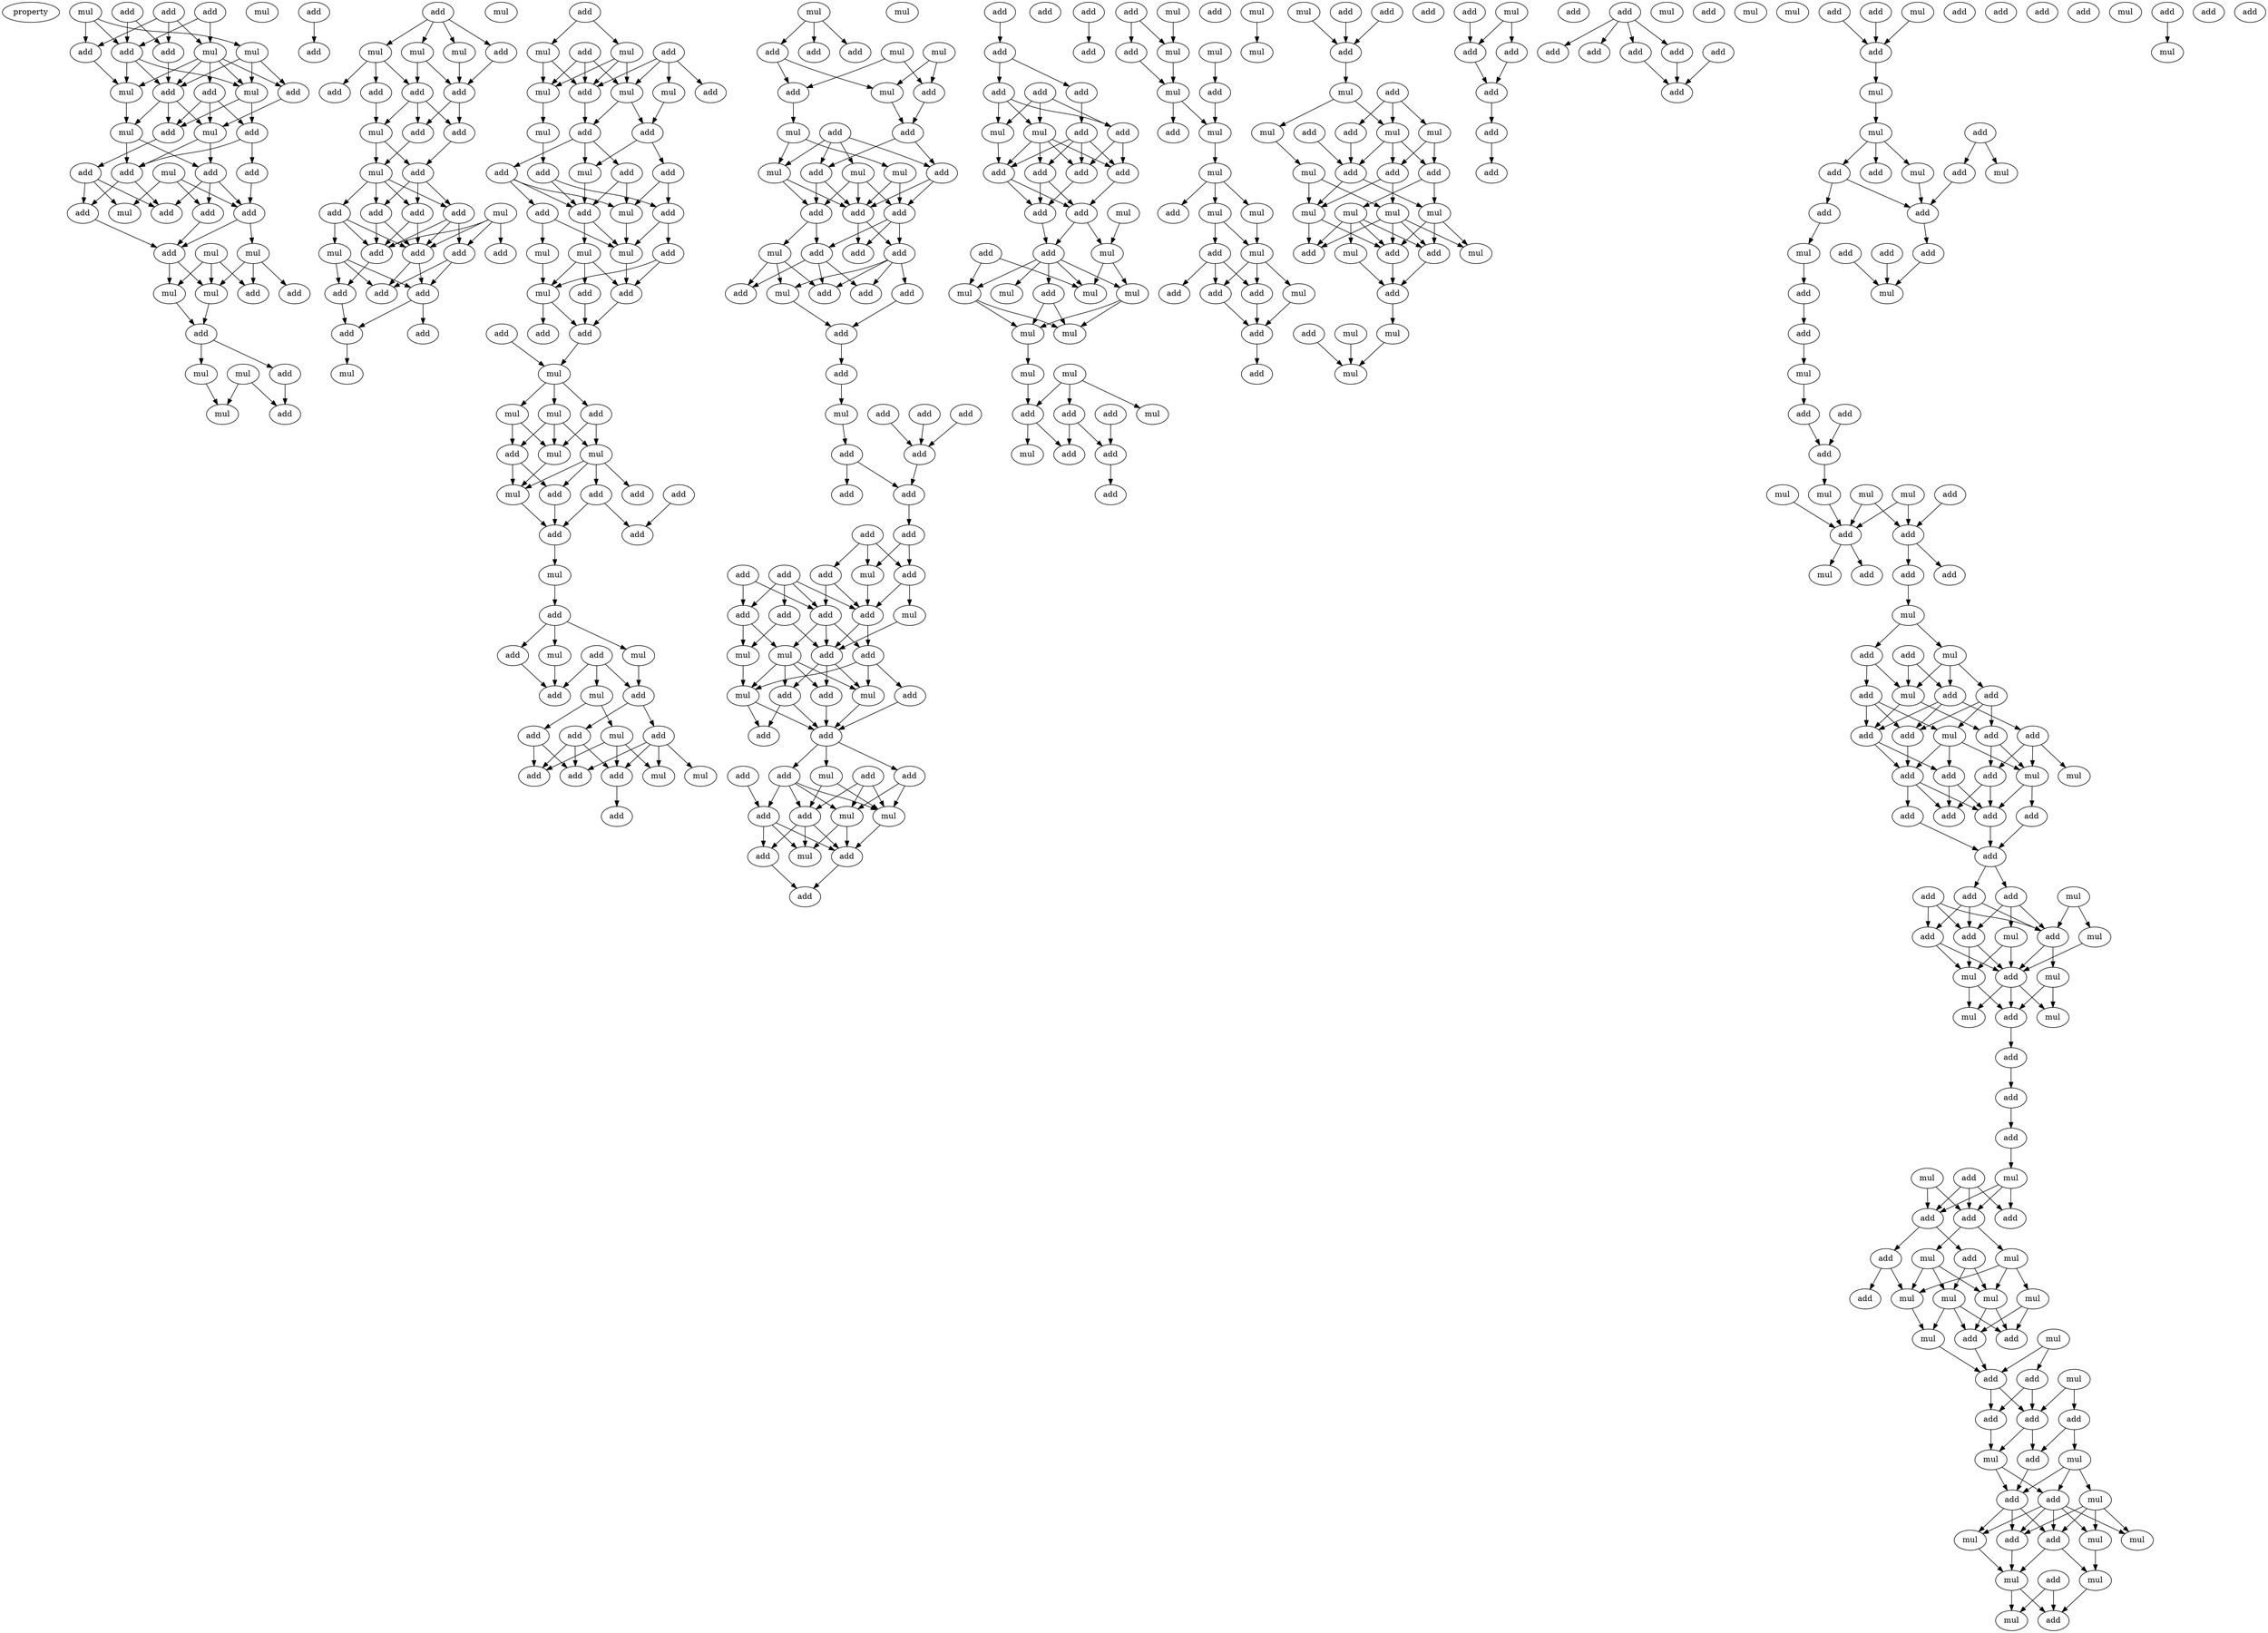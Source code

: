 digraph {
    node [fontcolor=black]
    property [mul=2,lf=1.5]
    0 [ label = add ];
    1 [ label = add ];
    2 [ label = mul ];
    3 [ label = add ];
    4 [ label = mul ];
    5 [ label = mul ];
    6 [ label = add ];
    7 [ label = add ];
    8 [ label = add ];
    9 [ label = add ];
    10 [ label = mul ];
    11 [ label = add ];
    12 [ label = mul ];
    13 [ label = add ];
    14 [ label = add ];
    15 [ label = mul ];
    16 [ label = mul ];
    17 [ label = add ];
    18 [ label = add ];
    19 [ label = add ];
    20 [ label = add ];
    21 [ label = mul ];
    22 [ label = add ];
    23 [ label = add ];
    24 [ label = add ];
    25 [ label = mul ];
    26 [ label = add ];
    27 [ label = add ];
    28 [ label = mul ];
    29 [ label = mul ];
    30 [ label = add ];
    31 [ label = mul ];
    32 [ label = add ];
    33 [ label = add ];
    34 [ label = mul ];
    35 [ label = mul ];
    36 [ label = add ];
    37 [ label = mul ];
    38 [ label = add ];
    39 [ label = mul ];
    40 [ label = add ];
    41 [ label = add ];
    42 [ label = add ];
    43 [ label = mul ];
    44 [ label = add ];
    45 [ label = mul ];
    46 [ label = mul ];
    47 [ label = add ];
    48 [ label = mul ];
    49 [ label = mul ];
    50 [ label = add ];
    51 [ label = add ];
    52 [ label = add ];
    53 [ label = add ];
    54 [ label = mul ];
    55 [ label = add ];
    56 [ label = add ];
    57 [ label = add ];
    58 [ label = mul ];
    59 [ label = add ];
    60 [ label = add ];
    61 [ label = add ];
    62 [ label = mul ];
    63 [ label = add ];
    64 [ label = add ];
    65 [ label = add ];
    66 [ label = mul ];
    67 [ label = add ];
    68 [ label = add ];
    69 [ label = add ];
    70 [ label = add ];
    71 [ label = add ];
    72 [ label = add ];
    73 [ label = add ];
    74 [ label = mul ];
    75 [ label = add ];
    76 [ label = add ];
    77 [ label = mul ];
    78 [ label = add ];
    79 [ label = mul ];
    80 [ label = mul ];
    81 [ label = mul ];
    82 [ label = mul ];
    83 [ label = add ];
    84 [ label = add ];
    85 [ label = mul ];
    86 [ label = add ];
    87 [ label = add ];
    88 [ label = add ];
    89 [ label = mul ];
    90 [ label = add ];
    91 [ label = add ];
    92 [ label = add ];
    93 [ label = add ];
    94 [ label = mul ];
    95 [ label = add ];
    96 [ label = add ];
    97 [ label = mul ];
    98 [ label = mul ];
    99 [ label = add ];
    100 [ label = mul ];
    101 [ label = mul ];
    102 [ label = add ];
    103 [ label = add ];
    104 [ label = add ];
    105 [ label = add ];
    106 [ label = add ];
    107 [ label = mul ];
    108 [ label = mul ];
    109 [ label = mul ];
    110 [ label = add ];
    111 [ label = mul ];
    112 [ label = add ];
    113 [ label = mul ];
    114 [ label = mul ];
    115 [ label = add ];
    116 [ label = add ];
    117 [ label = add ];
    118 [ label = add ];
    119 [ label = add ];
    120 [ label = add ];
    121 [ label = mul ];
    122 [ label = add ];
    123 [ label = add ];
    124 [ label = add ];
    125 [ label = mul ];
    126 [ label = mul ];
    127 [ label = add ];
    128 [ label = add ];
    129 [ label = mul ];
    130 [ label = add ];
    131 [ label = add ];
    132 [ label = add ];
    133 [ label = mul ];
    134 [ label = mul ];
    135 [ label = add ];
    136 [ label = add ];
    137 [ label = mul ];
    138 [ label = add ];
    139 [ label = add ];
    140 [ label = mul ];
    141 [ label = add ];
    142 [ label = add ];
    143 [ label = mul ];
    144 [ label = add ];
    145 [ label = mul ];
    146 [ label = add ];
    147 [ label = add ];
    148 [ label = mul ];
    149 [ label = add ];
    150 [ label = add ];
    151 [ label = mul ];
    152 [ label = add ];
    153 [ label = mul ];
    154 [ label = mul ];
    155 [ label = mul ];
    156 [ label = add ];
    157 [ label = add ];
    158 [ label = add ];
    159 [ label = add ];
    160 [ label = add ];
    161 [ label = add ];
    162 [ label = add ];
    163 [ label = mul ];
    164 [ label = mul ];
    165 [ label = add ];
    166 [ label = add ];
    167 [ label = add ];
    168 [ label = add ];
    169 [ label = add ];
    170 [ label = add ];
    171 [ label = add ];
    172 [ label = mul ];
    173 [ label = mul ];
    174 [ label = add ];
    175 [ label = add ];
    176 [ label = add ];
    177 [ label = add ];
    178 [ label = add ];
    179 [ label = add ];
    180 [ label = add ];
    181 [ label = add ];
    182 [ label = add ];
    183 [ label = mul ];
    184 [ label = add ];
    185 [ label = add ];
    186 [ label = add ];
    187 [ label = add ];
    188 [ label = mul ];
    189 [ label = add ];
    190 [ label = add ];
    191 [ label = add ];
    192 [ label = add ];
    193 [ label = mul ];
    194 [ label = mul ];
    195 [ label = add ];
    196 [ label = add ];
    197 [ label = mul ];
    198 [ label = add ];
    199 [ label = add ];
    200 [ label = mul ];
    201 [ label = add ];
    202 [ label = add ];
    203 [ label = add ];
    204 [ label = mul ];
    205 [ label = add ];
    206 [ label = add ];
    207 [ label = add ];
    208 [ label = mul ];
    209 [ label = add ];
    210 [ label = mul ];
    211 [ label = add ];
    212 [ label = mul ];
    213 [ label = add ];
    214 [ label = add ];
    215 [ label = add ];
    216 [ label = add ];
    217 [ label = add ];
    218 [ label = add ];
    219 [ label = add ];
    220 [ label = add ];
    221 [ label = add ];
    222 [ label = add ];
    223 [ label = mul ];
    224 [ label = mul ];
    225 [ label = add ];
    226 [ label = add ];
    227 [ label = add ];
    228 [ label = add ];
    229 [ label = add ];
    230 [ label = add ];
    231 [ label = mul ];
    232 [ label = add ];
    233 [ label = add ];
    234 [ label = mul ];
    235 [ label = add ];
    236 [ label = mul ];
    237 [ label = mul ];
    238 [ label = mul ];
    239 [ label = add ];
    240 [ label = mul ];
    241 [ label = mul ];
    242 [ label = mul ];
    243 [ label = mul ];
    244 [ label = mul ];
    245 [ label = add ];
    246 [ label = add ];
    247 [ label = add ];
    248 [ label = mul ];
    249 [ label = add ];
    250 [ label = mul ];
    251 [ label = add ];
    252 [ label = add ];
    253 [ label = add ];
    254 [ label = add ];
    255 [ label = mul ];
    256 [ label = add ];
    257 [ label = mul ];
    258 [ label = add ];
    259 [ label = mul ];
    260 [ label = add ];
    261 [ label = mul ];
    262 [ label = add ];
    263 [ label = mul ];
    264 [ label = mul ];
    265 [ label = add ];
    266 [ label = add ];
    267 [ label = mul ];
    268 [ label = mul ];
    269 [ label = add ];
    270 [ label = mul ];
    271 [ label = add ];
    272 [ label = add ];
    273 [ label = add ];
    274 [ label = mul ];
    275 [ label = add ];
    276 [ label = add ];
    277 [ label = mul ];
    278 [ label = mul ];
    279 [ label = mul ];
    280 [ label = add ];
    281 [ label = add ];
    282 [ label = add ];
    283 [ label = add ];
    284 [ label = mul ];
    285 [ label = mul ];
    286 [ label = mul ];
    287 [ label = mul ];
    288 [ label = add ];
    289 [ label = add ];
    290 [ label = mul ];
    291 [ label = add ];
    292 [ label = add ];
    293 [ label = add ];
    294 [ label = mul ];
    295 [ label = mul ];
    296 [ label = mul ];
    297 [ label = mul ];
    298 [ label = add ];
    299 [ label = mul ];
    300 [ label = mul ];
    301 [ label = add ];
    302 [ label = add ];
    303 [ label = add ];
    304 [ label = add ];
    305 [ label = add ];
    306 [ label = mul ];
    307 [ label = mul ];
    308 [ label = mul ];
    309 [ label = mul ];
    310 [ label = add ];
    311 [ label = add ];
    312 [ label = add ];
    313 [ label = add ];
    314 [ label = add ];
    315 [ label = add ];
    316 [ label = add ];
    317 [ label = add ];
    318 [ label = add ];
    319 [ label = add ];
    320 [ label = add ];
    321 [ label = add ];
    322 [ label = add ];
    323 [ label = add ];
    324 [ label = mul ];
    325 [ label = add ];
    326 [ label = mul ];
    327 [ label = mul ];
    328 [ label = add ];
    329 [ label = add ];
    330 [ label = add ];
    331 [ label = add ];
    332 [ label = mul ];
    333 [ label = add ];
    334 [ label = mul ];
    335 [ label = mul ];
    336 [ label = add ];
    337 [ label = add ];
    338 [ label = mul ];
    339 [ label = add ];
    340 [ label = mul ];
    341 [ label = add ];
    342 [ label = add ];
    343 [ label = add ];
    344 [ label = add ];
    345 [ label = mul ];
    346 [ label = add ];
    347 [ label = add ];
    348 [ label = add ];
    349 [ label = mul ];
    350 [ label = add ];
    351 [ label = mul ];
    352 [ label = add ];
    353 [ label = add ];
    354 [ label = add ];
    355 [ label = add ];
    356 [ label = add ];
    357 [ label = mul ];
    358 [ label = mul ];
    359 [ label = mul ];
    360 [ label = add ];
    361 [ label = mul ];
    362 [ label = add ];
    363 [ label = add ];
    364 [ label = mul ];
    365 [ label = add ];
    366 [ label = add ];
    367 [ label = add ];
    368 [ label = mul ];
    369 [ label = mul ];
    370 [ label = add ];
    371 [ label = add ];
    372 [ label = add ];
    373 [ label = mul ];
    374 [ label = add ];
    375 [ label = add ];
    376 [ label = add ];
    377 [ label = add ];
    378 [ label = add ];
    379 [ label = add ];
    380 [ label = mul ];
    381 [ label = mul ];
    382 [ label = add ];
    383 [ label = mul ];
    384 [ label = add ];
    385 [ label = add ];
    386 [ label = add ];
    387 [ label = add ];
    388 [ label = add ];
    389 [ label = mul ];
    390 [ label = add ];
    391 [ label = add ];
    392 [ label = add ];
    393 [ label = add ];
    394 [ label = mul ];
    395 [ label = add ];
    396 [ label = add ];
    397 [ label = add ];
    398 [ label = mul ];
    399 [ label = mul ];
    400 [ label = add ];
    401 [ label = mul ];
    402 [ label = mul ];
    403 [ label = add ];
    404 [ label = mul ];
    405 [ label = mul ];
    406 [ label = add ];
    407 [ label = add ];
    408 [ label = add ];
    409 [ label = add ];
    410 [ label = add ];
    411 [ label = mul ];
    412 [ label = mul ];
    413 [ label = add ];
    414 [ label = add ];
    415 [ label = mul ];
    416 [ label = add ];
    417 [ label = add ];
    418 [ label = add ];
    419 [ label = add ];
    420 [ label = mul ];
    421 [ label = add ];
    422 [ label = mul ];
    423 [ label = mul ];
    424 [ label = mul ];
    425 [ label = mul ];
    426 [ label = add ];
    427 [ label = mul ];
    428 [ label = add ];
    429 [ label = mul ];
    430 [ label = mul ];
    431 [ label = add ];
    432 [ label = mul ];
    433 [ label = add ];
    434 [ label = add ];
    435 [ label = add ];
    436 [ label = add ];
    437 [ label = add ];
    438 [ label = add ];
    439 [ label = mul ];
    440 [ label = mul ];
    441 [ label = mul ];
    442 [ label = add ];
    443 [ label = add ];
    444 [ label = mul ];
    445 [ label = mul ];
    446 [ label = add ];
    447 [ label = mul ];
    448 [ label = add ];
    449 [ label = mul ];
    450 [ label = mul ];
    451 [ label = add ];
    452 [ label = add ];
    453 [ label = mul ];
    454 [ label = add ];
    0 -> 5 [ name = 0 ];
    0 -> 7 [ name = 1 ];
    1 -> 7 [ name = 2 ];
    1 -> 8 [ name = 3 ];
    2 -> 4 [ name = 4 ];
    2 -> 6 [ name = 5 ];
    2 -> 7 [ name = 6 ];
    3 -> 5 [ name = 7 ];
    3 -> 6 [ name = 8 ];
    3 -> 8 [ name = 9 ];
    4 -> 11 [ name = 10 ];
    4 -> 12 [ name = 11 ];
    4 -> 13 [ name = 12 ];
    5 -> 9 [ name = 13 ];
    5 -> 10 [ name = 14 ];
    5 -> 11 [ name = 15 ];
    5 -> 12 [ name = 16 ];
    5 -> 13 [ name = 17 ];
    6 -> 10 [ name = 18 ];
    7 -> 10 [ name = 19 ];
    7 -> 12 [ name = 20 ];
    7 -> 13 [ name = 21 ];
    8 -> 13 [ name = 22 ];
    9 -> 14 [ name = 23 ];
    9 -> 16 [ name = 24 ];
    9 -> 17 [ name = 25 ];
    10 -> 15 [ name = 26 ];
    11 -> 16 [ name = 27 ];
    12 -> 14 [ name = 28 ];
    12 -> 17 [ name = 29 ];
    13 -> 15 [ name = 30 ];
    13 -> 16 [ name = 31 ];
    13 -> 17 [ name = 32 ];
    14 -> 18 [ name = 33 ];
    14 -> 22 [ name = 34 ];
    15 -> 19 [ name = 35 ];
    15 -> 22 [ name = 36 ];
    16 -> 19 [ name = 37 ];
    16 -> 22 [ name = 38 ];
    17 -> 20 [ name = 39 ];
    18 -> 27 [ name = 40 ];
    19 -> 24 [ name = 41 ];
    19 -> 26 [ name = 42 ];
    19 -> 27 [ name = 43 ];
    20 -> 23 [ name = 44 ];
    20 -> 25 [ name = 45 ];
    20 -> 26 [ name = 46 ];
    21 -> 24 [ name = 47 ];
    21 -> 25 [ name = 48 ];
    21 -> 27 [ name = 49 ];
    22 -> 23 [ name = 50 ];
    22 -> 26 [ name = 51 ];
    23 -> 30 [ name = 52 ];
    24 -> 30 [ name = 53 ];
    27 -> 29 [ name = 54 ];
    27 -> 30 [ name = 55 ];
    28 -> 32 [ name = 56 ];
    28 -> 34 [ name = 57 ];
    28 -> 35 [ name = 58 ];
    29 -> 32 [ name = 59 ];
    29 -> 33 [ name = 60 ];
    29 -> 35 [ name = 61 ];
    30 -> 34 [ name = 62 ];
    30 -> 35 [ name = 63 ];
    34 -> 36 [ name = 64 ];
    35 -> 36 [ name = 65 ];
    36 -> 38 [ name = 66 ];
    36 -> 39 [ name = 67 ];
    37 -> 41 [ name = 68 ];
    37 -> 43 [ name = 69 ];
    38 -> 41 [ name = 70 ];
    39 -> 43 [ name = 71 ];
    40 -> 42 [ name = 72 ];
    44 -> 45 [ name = 73 ];
    44 -> 46 [ name = 74 ];
    44 -> 47 [ name = 75 ];
    44 -> 49 [ name = 76 ];
    45 -> 53 [ name = 77 ];
    46 -> 52 [ name = 78 ];
    46 -> 53 [ name = 79 ];
    47 -> 53 [ name = 80 ];
    49 -> 50 [ name = 81 ];
    49 -> 51 [ name = 82 ];
    49 -> 52 [ name = 83 ];
    50 -> 54 [ name = 84 ];
    52 -> 54 [ name = 85 ];
    52 -> 55 [ name = 86 ];
    52 -> 56 [ name = 87 ];
    53 -> 55 [ name = 88 ];
    53 -> 56 [ name = 89 ];
    54 -> 57 [ name = 90 ];
    54 -> 58 [ name = 91 ];
    55 -> 57 [ name = 92 ];
    56 -> 58 [ name = 93 ];
    57 -> 59 [ name = 94 ];
    57 -> 61 [ name = 95 ];
    57 -> 63 [ name = 96 ];
    58 -> 59 [ name = 97 ];
    58 -> 60 [ name = 98 ];
    58 -> 61 [ name = 99 ];
    58 -> 63 [ name = 100 ];
    59 -> 64 [ name = 101 ];
    59 -> 67 [ name = 102 ];
    60 -> 64 [ name = 103 ];
    60 -> 66 [ name = 104 ];
    60 -> 67 [ name = 105 ];
    61 -> 64 [ name = 106 ];
    61 -> 67 [ name = 107 ];
    61 -> 68 [ name = 108 ];
    62 -> 64 [ name = 109 ];
    62 -> 65 [ name = 110 ];
    62 -> 67 [ name = 111 ];
    62 -> 68 [ name = 112 ];
    63 -> 64 [ name = 113 ];
    63 -> 67 [ name = 114 ];
    64 -> 70 [ name = 115 ];
    64 -> 71 [ name = 116 ];
    66 -> 69 [ name = 117 ];
    66 -> 70 [ name = 118 ];
    66 -> 71 [ name = 119 ];
    67 -> 69 [ name = 120 ];
    68 -> 70 [ name = 121 ];
    68 -> 71 [ name = 122 ];
    69 -> 73 [ name = 123 ];
    71 -> 72 [ name = 124 ];
    71 -> 73 [ name = 125 ];
    73 -> 74 [ name = 126 ];
    75 -> 77 [ name = 127 ];
    75 -> 79 [ name = 128 ];
    76 -> 80 [ name = 129 ];
    76 -> 81 [ name = 130 ];
    76 -> 83 [ name = 131 ];
    77 -> 80 [ name = 132 ];
    77 -> 83 [ name = 133 ];
    78 -> 81 [ name = 134 ];
    78 -> 82 [ name = 135 ];
    78 -> 83 [ name = 136 ];
    78 -> 84 [ name = 137 ];
    79 -> 80 [ name = 138 ];
    79 -> 81 [ name = 139 ];
    79 -> 83 [ name = 140 ];
    80 -> 85 [ name = 141 ];
    81 -> 86 [ name = 142 ];
    81 -> 87 [ name = 143 ];
    82 -> 86 [ name = 144 ];
    83 -> 87 [ name = 145 ];
    85 -> 92 [ name = 146 ];
    86 -> 89 [ name = 147 ];
    86 -> 91 [ name = 148 ];
    87 -> 88 [ name = 149 ];
    87 -> 89 [ name = 150 ];
    87 -> 90 [ name = 151 ];
    88 -> 93 [ name = 152 ];
    88 -> 94 [ name = 153 ];
    89 -> 93 [ name = 154 ];
    90 -> 93 [ name = 155 ];
    90 -> 94 [ name = 156 ];
    90 -> 95 [ name = 157 ];
    91 -> 94 [ name = 158 ];
    91 -> 96 [ name = 159 ];
    92 -> 93 [ name = 160 ];
    92 -> 96 [ name = 161 ];
    93 -> 98 [ name = 162 ];
    93 -> 100 [ name = 163 ];
    94 -> 100 [ name = 164 ];
    95 -> 97 [ name = 165 ];
    95 -> 100 [ name = 166 ];
    96 -> 99 [ name = 167 ];
    96 -> 100 [ name = 168 ];
    97 -> 101 [ name = 169 ];
    98 -> 101 [ name = 170 ];
    98 -> 102 [ name = 171 ];
    98 -> 103 [ name = 172 ];
    99 -> 101 [ name = 173 ];
    99 -> 102 [ name = 174 ];
    100 -> 102 [ name = 175 ];
    101 -> 104 [ name = 176 ];
    101 -> 105 [ name = 177 ];
    102 -> 104 [ name = 178 ];
    103 -> 104 [ name = 179 ];
    104 -> 107 [ name = 180 ];
    106 -> 107 [ name = 181 ];
    107 -> 108 [ name = 182 ];
    107 -> 109 [ name = 183 ];
    107 -> 110 [ name = 184 ];
    108 -> 111 [ name = 185 ];
    108 -> 112 [ name = 186 ];
    108 -> 113 [ name = 187 ];
    109 -> 112 [ name = 188 ];
    109 -> 113 [ name = 189 ];
    110 -> 111 [ name = 190 ];
    110 -> 113 [ name = 191 ];
    111 -> 114 [ name = 192 ];
    111 -> 115 [ name = 193 ];
    111 -> 116 [ name = 194 ];
    111 -> 117 [ name = 195 ];
    112 -> 114 [ name = 196 ];
    112 -> 116 [ name = 197 ];
    113 -> 114 [ name = 198 ];
    114 -> 120 [ name = 199 ];
    115 -> 119 [ name = 200 ];
    115 -> 120 [ name = 201 ];
    116 -> 120 [ name = 202 ];
    118 -> 119 [ name = 203 ];
    120 -> 121 [ name = 204 ];
    121 -> 122 [ name = 205 ];
    122 -> 123 [ name = 206 ];
    122 -> 125 [ name = 207 ];
    122 -> 126 [ name = 208 ];
    123 -> 128 [ name = 209 ];
    124 -> 127 [ name = 210 ];
    124 -> 128 [ name = 211 ];
    124 -> 129 [ name = 212 ];
    125 -> 127 [ name = 213 ];
    126 -> 128 [ name = 214 ];
    127 -> 130 [ name = 215 ];
    127 -> 131 [ name = 216 ];
    129 -> 132 [ name = 217 ];
    129 -> 133 [ name = 218 ];
    130 -> 134 [ name = 219 ];
    130 -> 136 [ name = 220 ];
    130 -> 137 [ name = 221 ];
    130 -> 138 [ name = 222 ];
    131 -> 135 [ name = 223 ];
    131 -> 136 [ name = 224 ];
    131 -> 138 [ name = 225 ];
    132 -> 135 [ name = 226 ];
    132 -> 136 [ name = 227 ];
    133 -> 135 [ name = 228 ];
    133 -> 137 [ name = 229 ];
    133 -> 138 [ name = 230 ];
    138 -> 139 [ name = 231 ];
    140 -> 141 [ name = 232 ];
    140 -> 142 [ name = 233 ];
    140 -> 144 [ name = 234 ];
    143 -> 146 [ name = 235 ];
    143 -> 147 [ name = 236 ];
    144 -> 147 [ name = 237 ];
    144 -> 148 [ name = 238 ];
    145 -> 146 [ name = 239 ];
    145 -> 148 [ name = 240 ];
    146 -> 149 [ name = 241 ];
    147 -> 151 [ name = 242 ];
    148 -> 149 [ name = 243 ];
    149 -> 152 [ name = 244 ];
    149 -> 156 [ name = 245 ];
    150 -> 152 [ name = 246 ];
    150 -> 153 [ name = 247 ];
    150 -> 154 [ name = 248 ];
    150 -> 156 [ name = 249 ];
    151 -> 154 [ name = 250 ];
    151 -> 155 [ name = 251 ];
    152 -> 157 [ name = 252 ];
    152 -> 158 [ name = 253 ];
    153 -> 157 [ name = 254 ];
    153 -> 158 [ name = 255 ];
    153 -> 159 [ name = 256 ];
    154 -> 157 [ name = 257 ];
    154 -> 158 [ name = 258 ];
    155 -> 158 [ name = 259 ];
    155 -> 159 [ name = 260 ];
    156 -> 158 [ name = 261 ];
    156 -> 159 [ name = 262 ];
    157 -> 161 [ name = 263 ];
    157 -> 163 [ name = 264 ];
    158 -> 160 [ name = 265 ];
    158 -> 162 [ name = 266 ];
    159 -> 160 [ name = 267 ];
    159 -> 161 [ name = 268 ];
    159 -> 162 [ name = 269 ];
    160 -> 164 [ name = 270 ];
    160 -> 166 [ name = 271 ];
    160 -> 167 [ name = 272 ];
    160 -> 168 [ name = 273 ];
    161 -> 165 [ name = 274 ];
    161 -> 167 [ name = 275 ];
    161 -> 168 [ name = 276 ];
    163 -> 164 [ name = 277 ];
    163 -> 165 [ name = 278 ];
    163 -> 167 [ name = 279 ];
    164 -> 169 [ name = 280 ];
    166 -> 169 [ name = 281 ];
    169 -> 170 [ name = 282 ];
    170 -> 173 [ name = 283 ];
    171 -> 177 [ name = 284 ];
    173 -> 176 [ name = 285 ];
    174 -> 177 [ name = 286 ];
    175 -> 177 [ name = 287 ];
    176 -> 178 [ name = 288 ];
    176 -> 179 [ name = 289 ];
    177 -> 179 [ name = 290 ];
    179 -> 180 [ name = 291 ];
    180 -> 183 [ name = 292 ];
    180 -> 186 [ name = 293 ];
    181 -> 183 [ name = 294 ];
    181 -> 184 [ name = 295 ];
    181 -> 186 [ name = 296 ];
    182 -> 187 [ name = 297 ];
    182 -> 189 [ name = 298 ];
    183 -> 191 [ name = 299 ];
    184 -> 187 [ name = 300 ];
    184 -> 191 [ name = 301 ];
    185 -> 187 [ name = 302 ];
    185 -> 189 [ name = 303 ];
    185 -> 190 [ name = 304 ];
    185 -> 191 [ name = 305 ];
    186 -> 188 [ name = 306 ];
    186 -> 191 [ name = 307 ];
    187 -> 192 [ name = 308 ];
    187 -> 194 [ name = 309 ];
    187 -> 195 [ name = 310 ];
    188 -> 195 [ name = 311 ];
    189 -> 193 [ name = 312 ];
    189 -> 194 [ name = 313 ];
    190 -> 193 [ name = 314 ];
    190 -> 195 [ name = 315 ];
    191 -> 192 [ name = 316 ];
    191 -> 195 [ name = 317 ];
    192 -> 197 [ name = 318 ];
    192 -> 198 [ name = 319 ];
    192 -> 200 [ name = 320 ];
    193 -> 197 [ name = 321 ];
    194 -> 196 [ name = 322 ];
    194 -> 197 [ name = 323 ];
    194 -> 199 [ name = 324 ];
    194 -> 200 [ name = 325 ];
    195 -> 196 [ name = 326 ];
    195 -> 199 [ name = 327 ];
    195 -> 200 [ name = 328 ];
    196 -> 201 [ name = 329 ];
    196 -> 202 [ name = 330 ];
    197 -> 201 [ name = 331 ];
    197 -> 202 [ name = 332 ];
    198 -> 202 [ name = 333 ];
    199 -> 202 [ name = 334 ];
    200 -> 202 [ name = 335 ];
    202 -> 203 [ name = 336 ];
    202 -> 204 [ name = 337 ];
    202 -> 206 [ name = 338 ];
    203 -> 208 [ name = 339 ];
    203 -> 210 [ name = 340 ];
    204 -> 209 [ name = 341 ];
    204 -> 210 [ name = 342 ];
    205 -> 211 [ name = 343 ];
    206 -> 208 [ name = 344 ];
    206 -> 209 [ name = 345 ];
    206 -> 210 [ name = 346 ];
    206 -> 211 [ name = 347 ];
    207 -> 208 [ name = 348 ];
    207 -> 209 [ name = 349 ];
    207 -> 210 [ name = 350 ];
    208 -> 212 [ name = 351 ];
    208 -> 214 [ name = 352 ];
    209 -> 212 [ name = 353 ];
    209 -> 213 [ name = 354 ];
    209 -> 214 [ name = 355 ];
    210 -> 214 [ name = 356 ];
    211 -> 212 [ name = 357 ];
    211 -> 213 [ name = 358 ];
    211 -> 214 [ name = 359 ];
    213 -> 216 [ name = 360 ];
    214 -> 216 [ name = 361 ];
    215 -> 217 [ name = 362 ];
    217 -> 219 [ name = 363 ];
    217 -> 220 [ name = 364 ];
    218 -> 222 [ name = 365 ];
    218 -> 223 [ name = 366 ];
    218 -> 224 [ name = 367 ];
    219 -> 221 [ name = 368 ];
    220 -> 222 [ name = 369 ];
    220 -> 223 [ name = 370 ];
    220 -> 224 [ name = 371 ];
    221 -> 225 [ name = 372 ];
    221 -> 226 [ name = 373 ];
    221 -> 227 [ name = 374 ];
    221 -> 228 [ name = 375 ];
    222 -> 225 [ name = 376 ];
    222 -> 227 [ name = 377 ];
    223 -> 225 [ name = 378 ];
    223 -> 226 [ name = 379 ];
    223 -> 227 [ name = 380 ];
    223 -> 228 [ name = 381 ];
    224 -> 228 [ name = 382 ];
    225 -> 230 [ name = 383 ];
    226 -> 229 [ name = 384 ];
    226 -> 230 [ name = 385 ];
    227 -> 229 [ name = 386 ];
    228 -> 229 [ name = 387 ];
    228 -> 230 [ name = 388 ];
    229 -> 233 [ name = 389 ];
    229 -> 234 [ name = 390 ];
    230 -> 233 [ name = 391 ];
    231 -> 234 [ name = 392 ];
    233 -> 236 [ name = 393 ];
    233 -> 237 [ name = 394 ];
    233 -> 238 [ name = 395 ];
    233 -> 239 [ name = 396 ];
    233 -> 240 [ name = 397 ];
    234 -> 236 [ name = 398 ];
    234 -> 240 [ name = 399 ];
    235 -> 237 [ name = 400 ];
    235 -> 240 [ name = 401 ];
    236 -> 241 [ name = 402 ];
    236 -> 242 [ name = 403 ];
    237 -> 241 [ name = 404 ];
    237 -> 242 [ name = 405 ];
    239 -> 241 [ name = 406 ];
    239 -> 242 [ name = 407 ];
    242 -> 243 [ name = 408 ];
    243 -> 246 [ name = 409 ];
    244 -> 246 [ name = 410 ];
    244 -> 247 [ name = 411 ];
    244 -> 248 [ name = 412 ];
    245 -> 249 [ name = 413 ];
    246 -> 250 [ name = 414 ];
    246 -> 251 [ name = 415 ];
    247 -> 249 [ name = 416 ];
    247 -> 251 [ name = 417 ];
    249 -> 252 [ name = 418 ];
    253 -> 256 [ name = 419 ];
    254 -> 257 [ name = 420 ];
    254 -> 258 [ name = 421 ];
    255 -> 257 [ name = 422 ];
    257 -> 261 [ name = 423 ];
    258 -> 261 [ name = 424 ];
    259 -> 260 [ name = 425 ];
    260 -> 263 [ name = 426 ];
    261 -> 262 [ name = 427 ];
    261 -> 263 [ name = 428 ];
    263 -> 264 [ name = 429 ];
    264 -> 266 [ name = 430 ];
    264 -> 267 [ name = 431 ];
    264 -> 268 [ name = 432 ];
    267 -> 269 [ name = 433 ];
    267 -> 270 [ name = 434 ];
    268 -> 270 [ name = 435 ];
    269 -> 271 [ name = 436 ];
    269 -> 272 [ name = 437 ];
    269 -> 273 [ name = 438 ];
    270 -> 271 [ name = 439 ];
    270 -> 272 [ name = 440 ];
    270 -> 274 [ name = 441 ];
    271 -> 275 [ name = 442 ];
    272 -> 275 [ name = 443 ];
    274 -> 275 [ name = 444 ];
    275 -> 276 [ name = 445 ];
    277 -> 278 [ name = 446 ];
    279 -> 282 [ name = 447 ];
    280 -> 282 [ name = 448 ];
    281 -> 282 [ name = 449 ];
    282 -> 284 [ name = 450 ];
    283 -> 285 [ name = 451 ];
    283 -> 286 [ name = 452 ];
    283 -> 289 [ name = 453 ];
    284 -> 286 [ name = 454 ];
    284 -> 287 [ name = 455 ];
    285 -> 292 [ name = 456 ];
    285 -> 293 [ name = 457 ];
    286 -> 291 [ name = 458 ];
    286 -> 292 [ name = 459 ];
    286 -> 293 [ name = 460 ];
    287 -> 290 [ name = 461 ];
    288 -> 291 [ name = 462 ];
    289 -> 291 [ name = 463 ];
    290 -> 294 [ name = 464 ];
    290 -> 297 [ name = 465 ];
    291 -> 294 [ name = 466 ];
    291 -> 295 [ name = 467 ];
    292 -> 295 [ name = 468 ];
    292 -> 296 [ name = 469 ];
    293 -> 294 [ name = 470 ];
    293 -> 297 [ name = 471 ];
    294 -> 301 [ name = 472 ];
    294 -> 302 [ name = 473 ];
    295 -> 298 [ name = 474 ];
    295 -> 299 [ name = 475 ];
    295 -> 302 [ name = 476 ];
    296 -> 298 [ name = 477 ];
    296 -> 300 [ name = 478 ];
    296 -> 301 [ name = 479 ];
    296 -> 302 [ name = 480 ];
    297 -> 298 [ name = 481 ];
    297 -> 299 [ name = 482 ];
    297 -> 301 [ name = 483 ];
    297 -> 302 [ name = 484 ];
    298 -> 303 [ name = 485 ];
    300 -> 303 [ name = 486 ];
    302 -> 303 [ name = 487 ];
    303 -> 307 [ name = 488 ];
    305 -> 308 [ name = 489 ];
    306 -> 308 [ name = 490 ];
    307 -> 308 [ name = 491 ];
    309 -> 311 [ name = 492 ];
    309 -> 312 [ name = 493 ];
    310 -> 311 [ name = 494 ];
    311 -> 314 [ name = 495 ];
    312 -> 314 [ name = 496 ];
    314 -> 315 [ name = 497 ];
    315 -> 316 [ name = 498 ];
    317 -> 318 [ name = 499 ];
    317 -> 320 [ name = 500 ];
    317 -> 321 [ name = 501 ];
    317 -> 322 [ name = 502 ];
    319 -> 323 [ name = 503 ];
    321 -> 323 [ name = 504 ];
    322 -> 323 [ name = 505 ];
    328 -> 333 [ name = 506 ];
    329 -> 333 [ name = 507 ];
    332 -> 333 [ name = 508 ];
    333 -> 334 [ name = 509 ];
    334 -> 335 [ name = 510 ];
    335 -> 337 [ name = 511 ];
    335 -> 338 [ name = 512 ];
    335 -> 341 [ name = 513 ];
    336 -> 339 [ name = 514 ];
    336 -> 340 [ name = 515 ];
    338 -> 343 [ name = 516 ];
    339 -> 343 [ name = 517 ];
    341 -> 342 [ name = 518 ];
    341 -> 343 [ name = 519 ];
    342 -> 345 [ name = 520 ];
    343 -> 344 [ name = 521 ];
    344 -> 349 [ name = 522 ];
    345 -> 348 [ name = 523 ];
    346 -> 349 [ name = 524 ];
    347 -> 349 [ name = 525 ];
    348 -> 350 [ name = 526 ];
    350 -> 351 [ name = 527 ];
    351 -> 355 [ name = 528 ];
    353 -> 356 [ name = 529 ];
    355 -> 356 [ name = 530 ];
    356 -> 357 [ name = 531 ];
    357 -> 362 [ name = 532 ];
    358 -> 362 [ name = 533 ];
    358 -> 363 [ name = 534 ];
    359 -> 362 [ name = 535 ];
    360 -> 363 [ name = 536 ];
    361 -> 362 [ name = 537 ];
    361 -> 363 [ name = 538 ];
    362 -> 364 [ name = 539 ];
    362 -> 365 [ name = 540 ];
    363 -> 366 [ name = 541 ];
    363 -> 367 [ name = 542 ];
    366 -> 368 [ name = 543 ];
    368 -> 369 [ name = 544 ];
    368 -> 371 [ name = 545 ];
    369 -> 372 [ name = 546 ];
    369 -> 373 [ name = 547 ];
    369 -> 374 [ name = 548 ];
    370 -> 372 [ name = 549 ];
    370 -> 373 [ name = 550 ];
    371 -> 373 [ name = 551 ];
    371 -> 375 [ name = 552 ];
    372 -> 377 [ name = 553 ];
    372 -> 378 [ name = 554 ];
    372 -> 379 [ name = 555 ];
    373 -> 376 [ name = 556 ];
    373 -> 377 [ name = 557 ];
    374 -> 376 [ name = 558 ];
    374 -> 379 [ name = 559 ];
    374 -> 380 [ name = 560 ];
    375 -> 377 [ name = 561 ];
    375 -> 379 [ name = 562 ];
    375 -> 380 [ name = 563 ];
    376 -> 381 [ name = 564 ];
    376 -> 382 [ name = 565 ];
    377 -> 384 [ name = 566 ];
    377 -> 385 [ name = 567 ];
    378 -> 381 [ name = 568 ];
    378 -> 382 [ name = 569 ];
    378 -> 383 [ name = 570 ];
    379 -> 385 [ name = 571 ];
    380 -> 381 [ name = 572 ];
    380 -> 384 [ name = 573 ];
    380 -> 385 [ name = 574 ];
    381 -> 388 [ name = 575 ];
    381 -> 390 [ name = 576 ];
    382 -> 387 [ name = 577 ];
    382 -> 388 [ name = 578 ];
    384 -> 387 [ name = 579 ];
    384 -> 388 [ name = 580 ];
    385 -> 386 [ name = 581 ];
    385 -> 387 [ name = 582 ];
    385 -> 388 [ name = 583 ];
    386 -> 391 [ name = 584 ];
    388 -> 391 [ name = 585 ];
    390 -> 391 [ name = 586 ];
    391 -> 392 [ name = 587 ];
    391 -> 395 [ name = 588 ];
    392 -> 396 [ name = 589 ];
    392 -> 397 [ name = 590 ];
    392 -> 400 [ name = 591 ];
    393 -> 396 [ name = 592 ];
    393 -> 397 [ name = 593 ];
    393 -> 400 [ name = 594 ];
    394 -> 397 [ name = 595 ];
    394 -> 398 [ name = 596 ];
    395 -> 397 [ name = 597 ];
    395 -> 399 [ name = 598 ];
    395 -> 400 [ name = 599 ];
    396 -> 401 [ name = 600 ];
    396 -> 403 [ name = 601 ];
    397 -> 402 [ name = 602 ];
    397 -> 403 [ name = 603 ];
    398 -> 403 [ name = 604 ];
    399 -> 401 [ name = 605 ];
    399 -> 403 [ name = 606 ];
    400 -> 401 [ name = 607 ];
    400 -> 403 [ name = 608 ];
    401 -> 405 [ name = 609 ];
    401 -> 406 [ name = 610 ];
    402 -> 404 [ name = 611 ];
    402 -> 406 [ name = 612 ];
    403 -> 404 [ name = 613 ];
    403 -> 405 [ name = 614 ];
    403 -> 406 [ name = 615 ];
    406 -> 407 [ name = 616 ];
    407 -> 409 [ name = 617 ];
    408 -> 411 [ name = 618 ];
    409 -> 410 [ name = 619 ];
    410 -> 412 [ name = 620 ];
    412 -> 416 [ name = 621 ];
    412 -> 417 [ name = 622 ];
    412 -> 418 [ name = 623 ];
    414 -> 416 [ name = 624 ];
    414 -> 417 [ name = 625 ];
    414 -> 418 [ name = 626 ];
    415 -> 416 [ name = 627 ];
    415 -> 417 [ name = 628 ];
    416 -> 420 [ name = 629 ];
    416 -> 422 [ name = 630 ];
    417 -> 419 [ name = 631 ];
    417 -> 421 [ name = 632 ];
    419 -> 425 [ name = 633 ];
    419 -> 426 [ name = 634 ];
    420 -> 423 [ name = 635 ];
    420 -> 425 [ name = 636 ];
    420 -> 427 [ name = 637 ];
    421 -> 423 [ name = 638 ];
    421 -> 424 [ name = 639 ];
    422 -> 423 [ name = 640 ];
    422 -> 424 [ name = 641 ];
    422 -> 425 [ name = 642 ];
    423 -> 428 [ name = 643 ];
    423 -> 431 [ name = 644 ];
    424 -> 428 [ name = 645 ];
    424 -> 430 [ name = 646 ];
    424 -> 431 [ name = 647 ];
    425 -> 430 [ name = 648 ];
    427 -> 428 [ name = 649 ];
    427 -> 431 [ name = 650 ];
    429 -> 433 [ name = 651 ];
    429 -> 434 [ name = 652 ];
    430 -> 433 [ name = 653 ];
    431 -> 433 [ name = 654 ];
    432 -> 435 [ name = 655 ];
    432 -> 436 [ name = 656 ];
    433 -> 435 [ name = 657 ];
    433 -> 437 [ name = 658 ];
    434 -> 435 [ name = 659 ];
    434 -> 437 [ name = 660 ];
    435 -> 438 [ name = 661 ];
    435 -> 439 [ name = 662 ];
    436 -> 438 [ name = 663 ];
    436 -> 440 [ name = 664 ];
    437 -> 439 [ name = 665 ];
    438 -> 442 [ name = 666 ];
    439 -> 442 [ name = 667 ];
    439 -> 443 [ name = 668 ];
    440 -> 441 [ name = 669 ];
    440 -> 442 [ name = 670 ];
    440 -> 443 [ name = 671 ];
    441 -> 445 [ name = 672 ];
    441 -> 446 [ name = 673 ];
    441 -> 447 [ name = 674 ];
    441 -> 448 [ name = 675 ];
    442 -> 444 [ name = 676 ];
    442 -> 446 [ name = 677 ];
    442 -> 448 [ name = 678 ];
    443 -> 444 [ name = 679 ];
    443 -> 445 [ name = 680 ];
    443 -> 446 [ name = 681 ];
    443 -> 447 [ name = 682 ];
    443 -> 448 [ name = 683 ];
    444 -> 449 [ name = 684 ];
    446 -> 449 [ name = 685 ];
    447 -> 450 [ name = 686 ];
    448 -> 449 [ name = 687 ];
    448 -> 450 [ name = 688 ];
    449 -> 452 [ name = 689 ];
    449 -> 453 [ name = 690 ];
    450 -> 452 [ name = 691 ];
    451 -> 452 [ name = 692 ];
    451 -> 453 [ name = 693 ];
}
